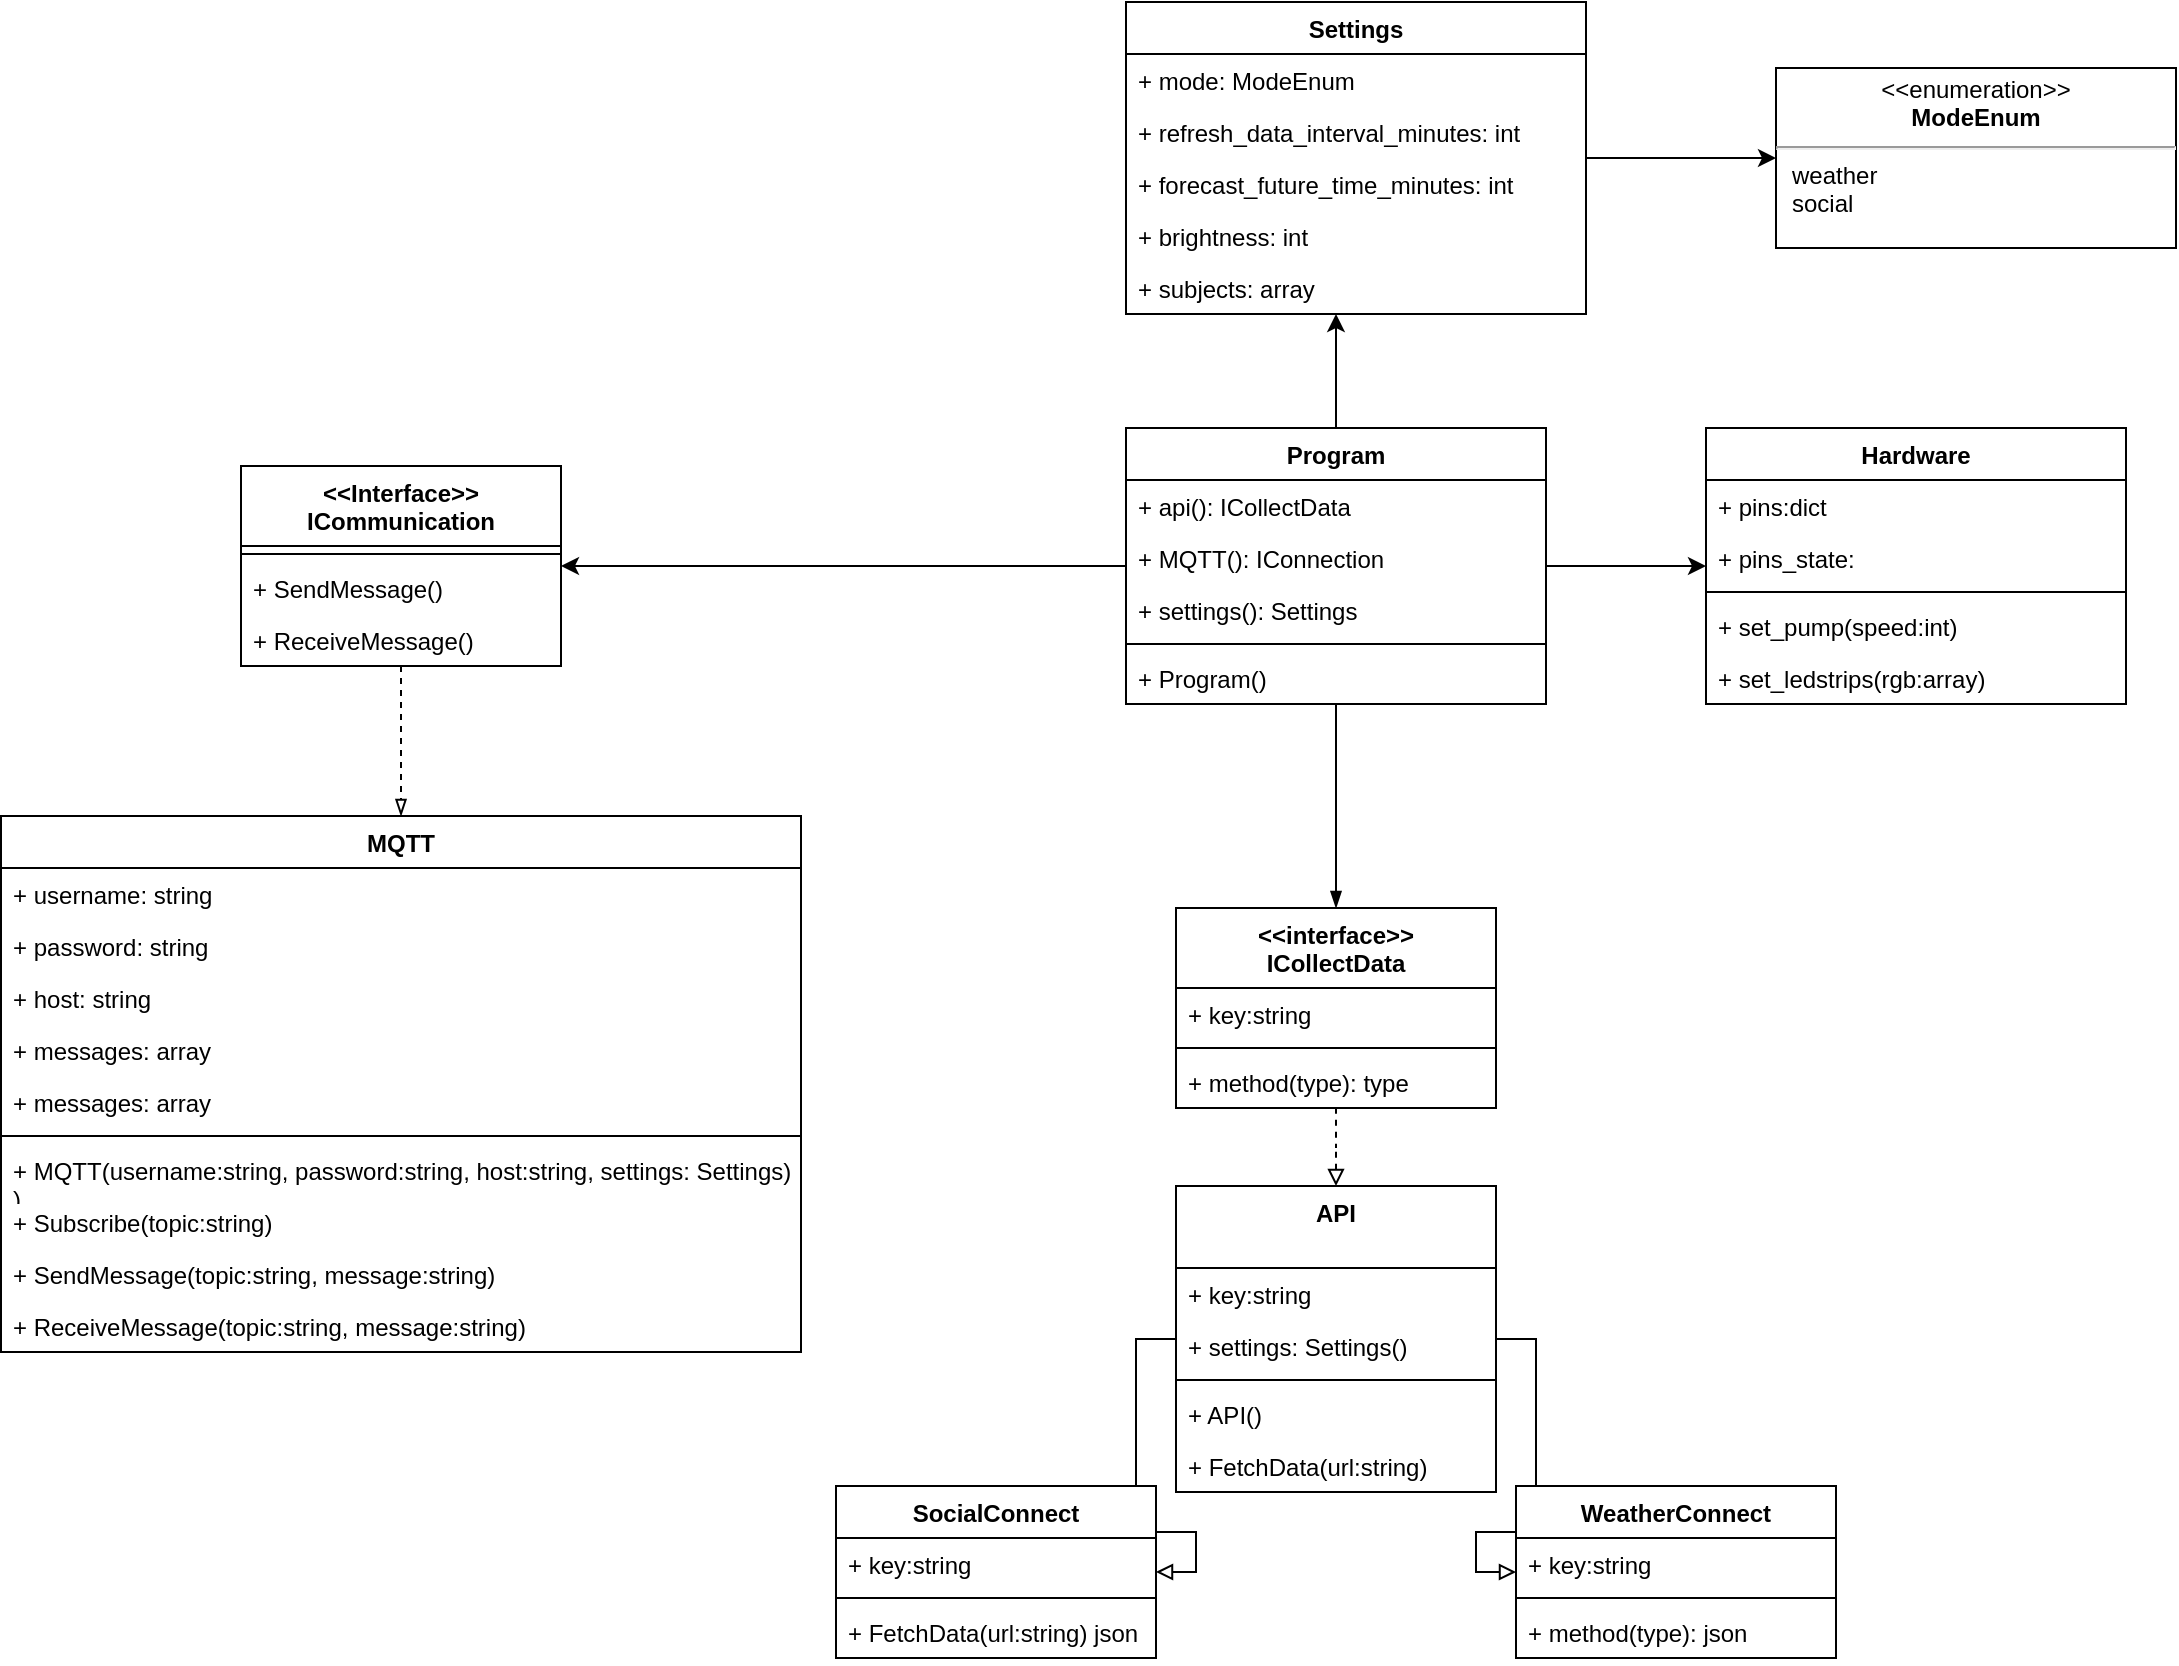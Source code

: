 <mxfile version="14.4.3" type="device"><diagram id="t1C4quV6M_YADd53jfFR" name="Page-1"><mxGraphModel dx="2153" dy="1975" grid="1" gridSize="10" guides="1" tooltips="1" connect="1" arrows="1" fold="1" page="1" pageScale="1" pageWidth="827" pageHeight="1169" math="0" shadow="0"><root><mxCell id="0"/><mxCell id="1" parent="0"/><mxCell id="ZJIv3ZgQydqmFeiCYaIo-35" style="edgeStyle=orthogonalEdgeStyle;rounded=0;orthogonalLoop=1;jettySize=auto;html=1;entryX=0.5;entryY=0;entryDx=0;entryDy=0;startArrow=none;startFill=0;endArrow=blockThin;endFill=1;" parent="1" source="ZJIv3ZgQydqmFeiCYaIo-9" target="ZJIv3ZgQydqmFeiCYaIo-29" edge="1"><mxGeometry relative="1" as="geometry"/></mxCell><mxCell id="11" style="edgeStyle=orthogonalEdgeStyle;rounded=0;orthogonalLoop=1;jettySize=auto;html=1;" parent="1" source="ZJIv3ZgQydqmFeiCYaIo-9" target="7" edge="1"><mxGeometry relative="1" as="geometry"><Array as="points"><mxPoint x="430" y="-87"/></Array></mxGeometry></mxCell><mxCell id="23" style="edgeStyle=orthogonalEdgeStyle;rounded=0;orthogonalLoop=1;jettySize=auto;html=1;entryX=1;entryY=0.5;entryDx=0;entryDy=0;" parent="1" source="ZJIv3ZgQydqmFeiCYaIo-9" target="26" edge="1"><mxGeometry relative="1" as="geometry"><mxPoint x="240" y="52" as="targetPoint"/></mxGeometry></mxCell><mxCell id="jePQJUdzPAQn5sRcHINH-51" value="" style="edgeStyle=orthogonalEdgeStyle;rounded=0;orthogonalLoop=1;jettySize=auto;html=1;" edge="1" parent="1" source="ZJIv3ZgQydqmFeiCYaIo-9" target="jePQJUdzPAQn5sRcHINH-45"><mxGeometry relative="1" as="geometry"/></mxCell><mxCell id="ZJIv3ZgQydqmFeiCYaIo-9" value="Program" style="swimlane;fontStyle=1;align=center;verticalAlign=top;childLayout=stackLayout;horizontal=1;startSize=26;horizontalStack=0;resizeParent=1;resizeParentMax=0;resizeLast=0;collapsible=1;marginBottom=0;" parent="1" vertex="1"><mxGeometry x="325" y="-30" width="210" height="138" as="geometry"/></mxCell><mxCell id="ZJIv3ZgQydqmFeiCYaIo-10" value="+ api(): ICollectData" style="text;strokeColor=none;fillColor=none;align=left;verticalAlign=top;spacingLeft=4;spacingRight=4;overflow=hidden;rotatable=0;points=[[0,0.5],[1,0.5]];portConstraint=eastwest;" parent="ZJIv3ZgQydqmFeiCYaIo-9" vertex="1"><mxGeometry y="26" width="210" height="26" as="geometry"/></mxCell><mxCell id="ZJIv3ZgQydqmFeiCYaIo-55" value="+ MQTT(): IConnection&#10;" style="text;strokeColor=none;fillColor=none;align=left;verticalAlign=top;spacingLeft=4;spacingRight=4;overflow=hidden;rotatable=0;points=[[0,0.5],[1,0.5]];portConstraint=eastwest;" parent="ZJIv3ZgQydqmFeiCYaIo-9" vertex="1"><mxGeometry y="52" width="210" height="26" as="geometry"/></mxCell><mxCell id="ZJIv3ZgQydqmFeiCYaIo-54" value="+ settings(): Settings" style="text;strokeColor=none;fillColor=none;align=left;verticalAlign=top;spacingLeft=4;spacingRight=4;overflow=hidden;rotatable=0;points=[[0,0.5],[1,0.5]];portConstraint=eastwest;" parent="ZJIv3ZgQydqmFeiCYaIo-9" vertex="1"><mxGeometry y="78" width="210" height="26" as="geometry"/></mxCell><mxCell id="ZJIv3ZgQydqmFeiCYaIo-11" value="" style="line;strokeWidth=1;fillColor=none;align=left;verticalAlign=middle;spacingTop=-1;spacingLeft=3;spacingRight=3;rotatable=0;labelPosition=right;points=[];portConstraint=eastwest;" parent="ZJIv3ZgQydqmFeiCYaIo-9" vertex="1"><mxGeometry y="104" width="210" height="8" as="geometry"/></mxCell><mxCell id="ZJIv3ZgQydqmFeiCYaIo-12" value="+ Program()" style="text;strokeColor=none;fillColor=none;align=left;verticalAlign=top;spacingLeft=4;spacingRight=4;overflow=hidden;rotatable=0;points=[[0,0.5],[1,0.5]];portConstraint=eastwest;" parent="ZJIv3ZgQydqmFeiCYaIo-9" vertex="1"><mxGeometry y="112" width="210" height="26" as="geometry"/></mxCell><mxCell id="ZJIv3ZgQydqmFeiCYaIo-23" value="" style="edgeStyle=orthogonalEdgeStyle;rounded=0;orthogonalLoop=1;jettySize=auto;html=1;endArrow=block;endFill=0;" parent="1" source="ZJIv3ZgQydqmFeiCYaIo-13" target="ZJIv3ZgQydqmFeiCYaIo-19" edge="1"><mxGeometry relative="1" as="geometry"/></mxCell><mxCell id="ZJIv3ZgQydqmFeiCYaIo-28" value="" style="edgeStyle=orthogonalEdgeStyle;rounded=0;orthogonalLoop=1;jettySize=auto;html=1;endArrow=block;endFill=0;" parent="1" source="ZJIv3ZgQydqmFeiCYaIo-13" target="ZJIv3ZgQydqmFeiCYaIo-24" edge="1"><mxGeometry relative="1" as="geometry"/></mxCell><mxCell id="ZJIv3ZgQydqmFeiCYaIo-33" value="" style="edgeStyle=orthogonalEdgeStyle;rounded=0;orthogonalLoop=1;jettySize=auto;html=1;endArrow=none;endFill=0;dashed=1;startArrow=block;startFill=0;" parent="1" source="ZJIv3ZgQydqmFeiCYaIo-13" target="ZJIv3ZgQydqmFeiCYaIo-29" edge="1"><mxGeometry relative="1" as="geometry"/></mxCell><mxCell id="ZJIv3ZgQydqmFeiCYaIo-13" value="API" style="swimlane;fontStyle=1;align=center;verticalAlign=top;childLayout=stackLayout;horizontal=1;startSize=41;horizontalStack=0;resizeParent=1;resizeParentMax=0;resizeLast=0;collapsible=1;marginBottom=0;" parent="1" vertex="1"><mxGeometry x="350" y="349" width="160" height="153" as="geometry"><mxRectangle x="350" y="349" width="110" height="30" as="alternateBounds"/></mxGeometry></mxCell><mxCell id="42" value="+ key:string" style="text;strokeColor=none;fillColor=none;align=left;verticalAlign=top;spacingLeft=4;spacingRight=4;overflow=hidden;rotatable=0;points=[[0,0.5],[1,0.5]];portConstraint=eastwest;" parent="ZJIv3ZgQydqmFeiCYaIo-13" vertex="1"><mxGeometry y="41" width="160" height="26" as="geometry"/></mxCell><mxCell id="45" value="+ settings: Settings()" style="text;strokeColor=none;fillColor=none;align=left;verticalAlign=top;spacingLeft=4;spacingRight=4;overflow=hidden;rotatable=0;points=[[0,0.5],[1,0.5]];portConstraint=eastwest;" parent="ZJIv3ZgQydqmFeiCYaIo-13" vertex="1"><mxGeometry y="67" width="160" height="26" as="geometry"/></mxCell><mxCell id="ZJIv3ZgQydqmFeiCYaIo-15" value="" style="line;strokeWidth=1;fillColor=none;align=left;verticalAlign=middle;spacingTop=-1;spacingLeft=3;spacingRight=3;rotatable=0;labelPosition=right;points=[];portConstraint=eastwest;" parent="ZJIv3ZgQydqmFeiCYaIo-13" vertex="1"><mxGeometry y="93" width="160" height="8" as="geometry"/></mxCell><mxCell id="ZJIv3ZgQydqmFeiCYaIo-16" value="+ API()" style="text;strokeColor=none;fillColor=none;align=left;verticalAlign=top;spacingLeft=4;spacingRight=4;overflow=hidden;rotatable=0;points=[[0,0.5],[1,0.5]];portConstraint=eastwest;" parent="ZJIv3ZgQydqmFeiCYaIo-13" vertex="1"><mxGeometry y="101" width="160" height="26" as="geometry"/></mxCell><mxCell id="41" value="+ FetchData(url:string)" style="text;strokeColor=none;fillColor=none;align=left;verticalAlign=top;spacingLeft=4;spacingRight=4;overflow=hidden;rotatable=0;points=[[0,0.5],[1,0.5]];portConstraint=eastwest;" parent="ZJIv3ZgQydqmFeiCYaIo-13" vertex="1"><mxGeometry y="127" width="160" height="26" as="geometry"/></mxCell><mxCell id="ZJIv3ZgQydqmFeiCYaIo-19" value="SocialConnect" style="swimlane;fontStyle=1;align=center;verticalAlign=top;childLayout=stackLayout;horizontal=1;startSize=26;horizontalStack=0;resizeParent=1;resizeParentMax=0;resizeLast=0;collapsible=1;marginBottom=0;" parent="1" vertex="1"><mxGeometry x="180" y="499" width="160" height="86" as="geometry"/></mxCell><mxCell id="ZJIv3ZgQydqmFeiCYaIo-20" value="+ key:string" style="text;strokeColor=none;fillColor=none;align=left;verticalAlign=top;spacingLeft=4;spacingRight=4;overflow=hidden;rotatable=0;points=[[0,0.5],[1,0.5]];portConstraint=eastwest;" parent="ZJIv3ZgQydqmFeiCYaIo-19" vertex="1"><mxGeometry y="26" width="160" height="26" as="geometry"/></mxCell><mxCell id="ZJIv3ZgQydqmFeiCYaIo-21" value="" style="line;strokeWidth=1;fillColor=none;align=left;verticalAlign=middle;spacingTop=-1;spacingLeft=3;spacingRight=3;rotatable=0;labelPosition=right;points=[];portConstraint=eastwest;" parent="ZJIv3ZgQydqmFeiCYaIo-19" vertex="1"><mxGeometry y="52" width="160" height="8" as="geometry"/></mxCell><mxCell id="ZJIv3ZgQydqmFeiCYaIo-22" value="+ FetchData(url:string) json" style="text;strokeColor=none;fillColor=none;align=left;verticalAlign=top;spacingLeft=4;spacingRight=4;overflow=hidden;rotatable=0;points=[[0,0.5],[1,0.5]];portConstraint=eastwest;" parent="ZJIv3ZgQydqmFeiCYaIo-19" vertex="1"><mxGeometry y="60" width="160" height="26" as="geometry"/></mxCell><mxCell id="ZJIv3ZgQydqmFeiCYaIo-24" value="WeatherConnect" style="swimlane;fontStyle=1;align=center;verticalAlign=top;childLayout=stackLayout;horizontal=1;startSize=26;horizontalStack=0;resizeParent=1;resizeParentMax=0;resizeLast=0;collapsible=1;marginBottom=0;" parent="1" vertex="1"><mxGeometry x="520" y="499" width="160" height="86" as="geometry"/></mxCell><mxCell id="ZJIv3ZgQydqmFeiCYaIo-25" value="+ key:string" style="text;strokeColor=none;fillColor=none;align=left;verticalAlign=top;spacingLeft=4;spacingRight=4;overflow=hidden;rotatable=0;points=[[0,0.5],[1,0.5]];portConstraint=eastwest;" parent="ZJIv3ZgQydqmFeiCYaIo-24" vertex="1"><mxGeometry y="26" width="160" height="26" as="geometry"/></mxCell><mxCell id="ZJIv3ZgQydqmFeiCYaIo-26" value="" style="line;strokeWidth=1;fillColor=none;align=left;verticalAlign=middle;spacingTop=-1;spacingLeft=3;spacingRight=3;rotatable=0;labelPosition=right;points=[];portConstraint=eastwest;" parent="ZJIv3ZgQydqmFeiCYaIo-24" vertex="1"><mxGeometry y="52" width="160" height="8" as="geometry"/></mxCell><mxCell id="ZJIv3ZgQydqmFeiCYaIo-27" value="+ method(type): json" style="text;strokeColor=none;fillColor=none;align=left;verticalAlign=top;spacingLeft=4;spacingRight=4;overflow=hidden;rotatable=0;points=[[0,0.5],[1,0.5]];portConstraint=eastwest;" parent="ZJIv3ZgQydqmFeiCYaIo-24" vertex="1"><mxGeometry y="60" width="160" height="26" as="geometry"/></mxCell><mxCell id="ZJIv3ZgQydqmFeiCYaIo-29" value="&lt;&lt;interface&gt;&gt;&#10;ICollectData" style="swimlane;fontStyle=1;align=center;verticalAlign=top;childLayout=stackLayout;horizontal=1;startSize=40;horizontalStack=0;resizeParent=1;resizeParentMax=0;resizeLast=0;collapsible=1;marginBottom=0;" parent="1" vertex="1"><mxGeometry x="350" y="210" width="160" height="100" as="geometry"/></mxCell><mxCell id="ZJIv3ZgQydqmFeiCYaIo-30" value="+ key:string" style="text;strokeColor=none;fillColor=none;align=left;verticalAlign=top;spacingLeft=4;spacingRight=4;overflow=hidden;rotatable=0;points=[[0,0.5],[1,0.5]];portConstraint=eastwest;" parent="ZJIv3ZgQydqmFeiCYaIo-29" vertex="1"><mxGeometry y="40" width="160" height="26" as="geometry"/></mxCell><mxCell id="ZJIv3ZgQydqmFeiCYaIo-31" value="" style="line;strokeWidth=1;fillColor=none;align=left;verticalAlign=middle;spacingTop=-1;spacingLeft=3;spacingRight=3;rotatable=0;labelPosition=right;points=[];portConstraint=eastwest;" parent="ZJIv3ZgQydqmFeiCYaIo-29" vertex="1"><mxGeometry y="66" width="160" height="8" as="geometry"/></mxCell><mxCell id="ZJIv3ZgQydqmFeiCYaIo-32" value="+ method(type): type" style="text;strokeColor=none;fillColor=none;align=left;verticalAlign=top;spacingLeft=4;spacingRight=4;overflow=hidden;rotatable=0;points=[[0,0.5],[1,0.5]];portConstraint=eastwest;" parent="ZJIv3ZgQydqmFeiCYaIo-29" vertex="1"><mxGeometry y="74" width="160" height="26" as="geometry"/></mxCell><mxCell id="ZJIv3ZgQydqmFeiCYaIo-47" value="&lt;p style=&quot;margin: 0px ; margin-top: 4px ; text-align: center&quot;&gt;&amp;lt;&amp;lt;enumeration&amp;gt;&amp;gt;&lt;br&gt;&lt;b&gt;ModeEnum&lt;/b&gt;&lt;/p&gt;&lt;hr&gt;&lt;p style=&quot;margin: 0px ; margin-left: 8px ; text-align: left&quot;&gt;weather&lt;br&gt;social&lt;/p&gt;" style="shape=rect;html=1;overflow=fill;whiteSpace=wrap;" parent="1" vertex="1"><mxGeometry x="650" y="-210" width="200" height="90" as="geometry"/></mxCell><mxCell id="24" style="edgeStyle=orthogonalEdgeStyle;rounded=0;orthogonalLoop=1;jettySize=auto;html=1;entryX=0;entryY=0.5;entryDx=0;entryDy=0;" parent="1" source="7" target="ZJIv3ZgQydqmFeiCYaIo-47" edge="1"><mxGeometry relative="1" as="geometry"/></mxCell><mxCell id="7" value="Settings" style="swimlane;fontStyle=1;align=center;verticalAlign=top;childLayout=stackLayout;horizontal=1;startSize=26;horizontalStack=0;resizeParent=1;resizeParentMax=0;resizeLast=0;collapsible=1;marginBottom=0;" parent="1" vertex="1"><mxGeometry x="325" y="-243" width="230" height="156" as="geometry"/></mxCell><mxCell id="8" value="+ mode: ModeEnum" style="text;strokeColor=none;fillColor=none;align=left;verticalAlign=top;spacingLeft=4;spacingRight=4;overflow=hidden;rotatable=0;points=[[0,0.5],[1,0.5]];portConstraint=eastwest;" parent="7" vertex="1"><mxGeometry y="26" width="230" height="26" as="geometry"/></mxCell><mxCell id="6OZHenQnn-9uEfAK9wZj-40" value="+ refresh_data_interval_minutes: int" style="text;strokeColor=none;fillColor=none;align=left;verticalAlign=top;spacingLeft=4;spacingRight=4;overflow=hidden;rotatable=0;points=[[0,0.5],[1,0.5]];portConstraint=eastwest;" parent="7" vertex="1"><mxGeometry y="52" width="230" height="26" as="geometry"/></mxCell><mxCell id="6OZHenQnn-9uEfAK9wZj-42" value="+ forecast_future_time_minutes: int" style="text;strokeColor=none;fillColor=none;align=left;verticalAlign=top;spacingLeft=4;spacingRight=4;overflow=hidden;rotatable=0;points=[[0,0.5],[1,0.5]];portConstraint=eastwest;" parent="7" vertex="1"><mxGeometry y="78" width="230" height="26" as="geometry"/></mxCell><mxCell id="6OZHenQnn-9uEfAK9wZj-41" value="+ brightness: int" style="text;strokeColor=none;fillColor=none;align=left;verticalAlign=top;spacingLeft=4;spacingRight=4;overflow=hidden;rotatable=0;points=[[0,0.5],[1,0.5]];portConstraint=eastwest;" parent="7" vertex="1"><mxGeometry y="104" width="230" height="26" as="geometry"/></mxCell><mxCell id="6OZHenQnn-9uEfAK9wZj-43" value="+ subjects: array" style="text;strokeColor=none;fillColor=none;align=left;verticalAlign=top;spacingLeft=4;spacingRight=4;overflow=hidden;rotatable=0;points=[[0,0.5],[1,0.5]];portConstraint=eastwest;" parent="7" vertex="1"><mxGeometry y="130" width="230" height="26" as="geometry"/></mxCell><mxCell id="25" style="edgeStyle=orthogonalEdgeStyle;rounded=0;orthogonalLoop=1;jettySize=auto;html=1;entryX=0.5;entryY=0;entryDx=0;entryDy=0;endArrow=blockThin;endFill=0;dashed=1;" parent="1" source="26" target="30" edge="1"><mxGeometry relative="1" as="geometry"/></mxCell><mxCell id="30" value="MQTT" style="swimlane;fontStyle=1;align=center;verticalAlign=top;childLayout=stackLayout;horizontal=1;startSize=26;horizontalStack=0;resizeParent=1;resizeParentMax=0;resizeLast=0;collapsible=1;marginBottom=0;" parent="1" vertex="1"><mxGeometry x="-237.5" y="164" width="400" height="268" as="geometry"/></mxCell><mxCell id="31" value="+ username: string" style="text;strokeColor=none;fillColor=none;align=left;verticalAlign=top;spacingLeft=4;spacingRight=4;overflow=hidden;rotatable=0;points=[[0,0.5],[1,0.5]];portConstraint=eastwest;" parent="30" vertex="1"><mxGeometry y="26" width="400" height="26" as="geometry"/></mxCell><mxCell id="32" value="+ password: string" style="text;strokeColor=none;fillColor=none;align=left;verticalAlign=top;spacingLeft=4;spacingRight=4;overflow=hidden;rotatable=0;points=[[0,0.5],[1,0.5]];portConstraint=eastwest;" parent="30" vertex="1"><mxGeometry y="52" width="400" height="26" as="geometry"/></mxCell><mxCell id="33" value="+ host: string" style="text;strokeColor=none;fillColor=none;align=left;verticalAlign=top;spacingLeft=4;spacingRight=4;overflow=hidden;rotatable=0;points=[[0,0.5],[1,0.5]];portConstraint=eastwest;" parent="30" vertex="1"><mxGeometry y="78" width="400" height="26" as="geometry"/></mxCell><mxCell id="34" value="+ messages: array" style="text;strokeColor=none;fillColor=none;align=left;verticalAlign=top;spacingLeft=4;spacingRight=4;overflow=hidden;rotatable=0;points=[[0,0.5],[1,0.5]];portConstraint=eastwest;" parent="30" vertex="1"><mxGeometry y="104" width="400" height="26" as="geometry"/></mxCell><mxCell id="40" value="+ messages: array" style="text;strokeColor=none;fillColor=none;align=left;verticalAlign=top;spacingLeft=4;spacingRight=4;overflow=hidden;rotatable=0;points=[[0,0.5],[1,0.5]];portConstraint=eastwest;" parent="30" vertex="1"><mxGeometry y="130" width="400" height="26" as="geometry"/></mxCell><mxCell id="35" value="" style="line;strokeWidth=1;fillColor=none;align=left;verticalAlign=middle;spacingTop=-1;spacingLeft=3;spacingRight=3;rotatable=0;labelPosition=right;points=[];portConstraint=eastwest;" parent="30" vertex="1"><mxGeometry y="156" width="400" height="8" as="geometry"/></mxCell><mxCell id="36" value="+ MQTT(username:string, password:string, host:string, settings: Settings)&#10;)" style="text;strokeColor=none;fillColor=none;align=left;verticalAlign=top;spacingLeft=4;spacingRight=4;overflow=hidden;rotatable=0;points=[[0,0.5],[1,0.5]];portConstraint=eastwest;" parent="30" vertex="1"><mxGeometry y="164" width="400" height="26" as="geometry"/></mxCell><mxCell id="37" value="+ Subscribe(topic:string)" style="text;strokeColor=none;fillColor=none;align=left;verticalAlign=top;spacingLeft=4;spacingRight=4;overflow=hidden;rotatable=0;points=[[0,0.5],[1,0.5]];portConstraint=eastwest;" parent="30" vertex="1"><mxGeometry y="190" width="400" height="26" as="geometry"/></mxCell><mxCell id="38" value="+ SendMessage(topic:string, message:string)" style="text;strokeColor=none;fillColor=none;align=left;verticalAlign=top;spacingLeft=4;spacingRight=4;overflow=hidden;rotatable=0;points=[[0,0.5],[1,0.5]];portConstraint=eastwest;" parent="30" vertex="1"><mxGeometry y="216" width="400" height="26" as="geometry"/></mxCell><mxCell id="39" value="+ ReceiveMessage(topic:string, message:string)" style="text;strokeColor=none;fillColor=none;align=left;verticalAlign=top;spacingLeft=4;spacingRight=4;overflow=hidden;rotatable=0;points=[[0,0.5],[1,0.5]];portConstraint=eastwest;" parent="30" vertex="1"><mxGeometry y="242" width="400" height="26" as="geometry"/></mxCell><mxCell id="26" value="&lt;&lt;Interface&gt;&gt;&#10;ICommunication" style="swimlane;fontStyle=1;align=center;verticalAlign=top;childLayout=stackLayout;horizontal=1;startSize=40;horizontalStack=0;resizeParent=1;resizeParentMax=0;resizeLast=0;collapsible=1;marginBottom=0;" parent="1" vertex="1"><mxGeometry x="-117.5" y="-11" width="160" height="100" as="geometry"/></mxCell><mxCell id="27" value="" style="line;strokeWidth=1;fillColor=none;align=left;verticalAlign=middle;spacingTop=-1;spacingLeft=3;spacingRight=3;rotatable=0;labelPosition=right;points=[];portConstraint=eastwest;" parent="26" vertex="1"><mxGeometry y="40" width="160" height="8" as="geometry"/></mxCell><mxCell id="28" value="+ SendMessage()" style="text;strokeColor=none;fillColor=none;align=left;verticalAlign=top;spacingLeft=4;spacingRight=4;overflow=hidden;rotatable=0;points=[[0,0.5],[1,0.5]];portConstraint=eastwest;" parent="26" vertex="1"><mxGeometry y="48" width="160" height="26" as="geometry"/></mxCell><mxCell id="29" value="+ ReceiveMessage()" style="text;strokeColor=none;fillColor=none;align=left;verticalAlign=top;spacingLeft=4;spacingRight=4;overflow=hidden;rotatable=0;points=[[0,0.5],[1,0.5]];portConstraint=eastwest;" parent="26" vertex="1"><mxGeometry y="74" width="160" height="26" as="geometry"/></mxCell><mxCell id="jePQJUdzPAQn5sRcHINH-45" value="Hardware" style="swimlane;fontStyle=1;align=center;verticalAlign=top;childLayout=stackLayout;horizontal=1;startSize=26;horizontalStack=0;resizeParent=1;resizeParentMax=0;resizeLast=0;collapsible=1;marginBottom=0;" vertex="1" parent="1"><mxGeometry x="615" y="-30" width="210" height="138" as="geometry"/></mxCell><mxCell id="jePQJUdzPAQn5sRcHINH-48" value="+ pins:dict" style="text;strokeColor=none;fillColor=none;align=left;verticalAlign=top;spacingLeft=4;spacingRight=4;overflow=hidden;rotatable=0;points=[[0,0.5],[1,0.5]];portConstraint=eastwest;" vertex="1" parent="jePQJUdzPAQn5sRcHINH-45"><mxGeometry y="26" width="210" height="26" as="geometry"/></mxCell><mxCell id="jePQJUdzPAQn5sRcHINH-50" value="+ pins_state:" style="text;strokeColor=none;fillColor=none;align=left;verticalAlign=top;spacingLeft=4;spacingRight=4;overflow=hidden;rotatable=0;points=[[0,0.5],[1,0.5]];portConstraint=eastwest;" vertex="1" parent="jePQJUdzPAQn5sRcHINH-45"><mxGeometry y="52" width="210" height="26" as="geometry"/></mxCell><mxCell id="jePQJUdzPAQn5sRcHINH-49" value="" style="line;strokeWidth=1;fillColor=none;align=left;verticalAlign=middle;spacingTop=-1;spacingLeft=3;spacingRight=3;rotatable=0;labelPosition=right;points=[];portConstraint=eastwest;" vertex="1" parent="jePQJUdzPAQn5sRcHINH-45"><mxGeometry y="78" width="210" height="8" as="geometry"/></mxCell><mxCell id="jePQJUdzPAQn5sRcHINH-53" value="+ set_pump(speed:int)" style="text;strokeColor=none;fillColor=none;align=left;verticalAlign=top;spacingLeft=4;spacingRight=4;overflow=hidden;rotatable=0;points=[[0,0.5],[1,0.5]];portConstraint=eastwest;" vertex="1" parent="jePQJUdzPAQn5sRcHINH-45"><mxGeometry y="86" width="210" height="26" as="geometry"/></mxCell><mxCell id="jePQJUdzPAQn5sRcHINH-55" value="+ set_ledstrips(rgb:array)" style="text;strokeColor=none;fillColor=none;align=left;verticalAlign=top;spacingLeft=4;spacingRight=4;overflow=hidden;rotatable=0;points=[[0,0.5],[1,0.5]];portConstraint=eastwest;" vertex="1" parent="jePQJUdzPAQn5sRcHINH-45"><mxGeometry y="112" width="210" height="26" as="geometry"/></mxCell></root></mxGraphModel></diagram></mxfile>